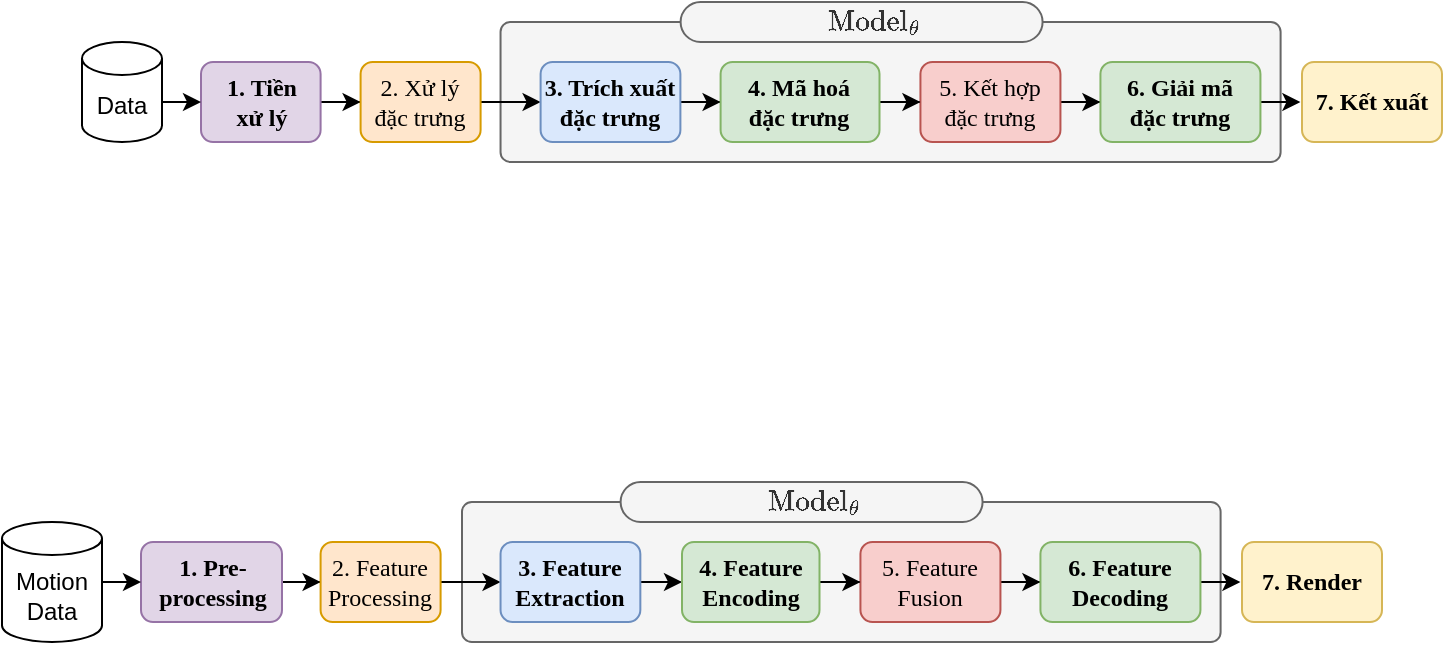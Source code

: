 <mxfile version="25.0.2">
  <diagram name="Page-1" id="_gRGWOFDqU3hSQWJzQTY">
    <mxGraphModel dx="1012" dy="1805" grid="1" gridSize="10" guides="1" tooltips="1" connect="1" arrows="1" fold="1" page="1" pageScale="1" pageWidth="850" pageHeight="1100" background="none" math="1" shadow="0">
      <root>
        <mxCell id="0" />
        <mxCell id="1" parent="0" />
        <mxCell id="0vuY_zB4OoL36OcjDB_b-94" value="" style="rounded=1;whiteSpace=wrap;html=1;arcSize=7;fillColor=#f5f5f5;fontColor=#333333;strokeColor=#666666;" parent="1" vertex="1">
          <mxGeometry x="319.27" y="-1030" width="390.03" height="70" as="geometry" />
        </mxCell>
        <mxCell id="SLpwjg63hdyZRQU6lq9K-11" style="edgeStyle=orthogonalEdgeStyle;rounded=0;orthogonalLoop=1;jettySize=auto;html=1;entryX=0;entryY=0.5;entryDx=0;entryDy=0;" parent="1" source="SLpwjg63hdyZRQU6lq9K-1" target="SLpwjg63hdyZRQU6lq9K-2" edge="1">
          <mxGeometry relative="1" as="geometry" />
        </mxCell>
        <mxCell id="SLpwjg63hdyZRQU6lq9K-1" value="&lt;span&gt;1. Tiền&lt;/span&gt;&lt;div&gt;&lt;span&gt;xử lý&lt;/span&gt;&lt;/div&gt;" style="rounded=1;whiteSpace=wrap;html=1;fillColor=#e1d5e7;strokeColor=#9673a6;fontFamily=SVN-Segoe UI;fontStyle=1" parent="1" vertex="1">
          <mxGeometry x="169.5" y="-1010" width="59.8" height="40" as="geometry" />
        </mxCell>
        <mxCell id="SLpwjg63hdyZRQU6lq9K-12" style="edgeStyle=orthogonalEdgeStyle;rounded=0;orthogonalLoop=1;jettySize=auto;html=1;" parent="1" source="SLpwjg63hdyZRQU6lq9K-2" target="SLpwjg63hdyZRQU6lq9K-10" edge="1">
          <mxGeometry relative="1" as="geometry" />
        </mxCell>
        <mxCell id="SLpwjg63hdyZRQU6lq9K-2" value="2. Xử lý&lt;div&gt;đặc trưng&lt;/div&gt;" style="rounded=1;whiteSpace=wrap;html=1;fillColor=#ffe6cc;strokeColor=#d79b00;fontFamily=SVN-Segoe UI;" parent="1" vertex="1">
          <mxGeometry x="249.3" y="-1010" width="60" height="40" as="geometry" />
        </mxCell>
        <mxCell id="SLpwjg63hdyZRQU6lq9K-25" style="edgeStyle=orthogonalEdgeStyle;rounded=0;orthogonalLoop=1;jettySize=auto;html=1;" parent="1" source="SLpwjg63hdyZRQU6lq9K-10" target="SLpwjg63hdyZRQU6lq9K-16" edge="1">
          <mxGeometry relative="1" as="geometry" />
        </mxCell>
        <mxCell id="SLpwjg63hdyZRQU6lq9K-10" value="&lt;b&gt;3. Trích xuất&lt;/b&gt;&lt;div&gt;&lt;b&gt;đặc trưng&lt;/b&gt;&lt;/div&gt;" style="rounded=1;whiteSpace=wrap;html=1;fillColor=#dae8fc;strokeColor=#6c8ebf;fontFamily=SVN-Segoe UI;" parent="1" vertex="1">
          <mxGeometry x="339.3" y="-1010" width="69.9" height="40" as="geometry" />
        </mxCell>
        <mxCell id="SLpwjg63hdyZRQU6lq9K-27" style="edgeStyle=orthogonalEdgeStyle;rounded=0;orthogonalLoop=1;jettySize=auto;html=1;entryX=0;entryY=0.5;entryDx=0;entryDy=0;" parent="1" source="SLpwjg63hdyZRQU6lq9K-15" target="SLpwjg63hdyZRQU6lq9K-17" edge="1">
          <mxGeometry relative="1" as="geometry" />
        </mxCell>
        <mxCell id="SLpwjg63hdyZRQU6lq9K-15" value="5. Kết hợp&lt;div&gt;đặc trưng&lt;/div&gt;" style="rounded=1;whiteSpace=wrap;html=1;fillColor=#f8cecc;strokeColor=#b85450;fontFamily=SVN-Segoe UI;" parent="1" vertex="1">
          <mxGeometry x="529.22" y="-1010" width="70" height="40" as="geometry" />
        </mxCell>
        <mxCell id="SLpwjg63hdyZRQU6lq9K-36" style="edgeStyle=orthogonalEdgeStyle;rounded=0;orthogonalLoop=1;jettySize=auto;html=1;entryX=0;entryY=0.5;entryDx=0;entryDy=0;" parent="1" source="SLpwjg63hdyZRQU6lq9K-16" target="SLpwjg63hdyZRQU6lq9K-15" edge="1">
          <mxGeometry relative="1" as="geometry" />
        </mxCell>
        <mxCell id="SLpwjg63hdyZRQU6lq9K-16" value="&lt;b&gt;4. Mã hoá&lt;/b&gt;&lt;div&gt;&lt;b&gt;đặc trưng&lt;/b&gt;&lt;/div&gt;" style="rounded=1;whiteSpace=wrap;html=1;fillColor=#d5e8d4;strokeColor=#82b366;fontFamily=SVN-Segoe UI;" parent="1" vertex="1">
          <mxGeometry x="429.3" y="-1010" width="79.45" height="40" as="geometry" />
        </mxCell>
        <mxCell id="SLpwjg63hdyZRQU6lq9K-42" style="edgeStyle=orthogonalEdgeStyle;rounded=0;orthogonalLoop=1;jettySize=auto;html=1;entryX=0;entryY=0.5;entryDx=0;entryDy=0;" parent="1" source="SLpwjg63hdyZRQU6lq9K-17" edge="1">
          <mxGeometry relative="1" as="geometry">
            <mxPoint x="719.3" y="-990" as="targetPoint" />
          </mxGeometry>
        </mxCell>
        <mxCell id="SLpwjg63hdyZRQU6lq9K-17" value="&lt;b&gt;6. Giải mã&lt;/b&gt;&lt;div&gt;&lt;b&gt;đặc trưng&lt;/b&gt;&lt;/div&gt;" style="rounded=1;whiteSpace=wrap;html=1;fillColor=#d5e8d4;strokeColor=#82b366;fontFamily=SVN-Segoe UI;" parent="1" vertex="1">
          <mxGeometry x="619.22" y="-1010" width="80" height="40" as="geometry" />
        </mxCell>
        <mxCell id="SLpwjg63hdyZRQU6lq9K-28" value="$$\text{Model}_\theta$$" style="rounded=1;whiteSpace=wrap;html=1;fillColor=#f5f5f5;strokeColor=#666666;fontFamily=Segoe UI;fontStyle=1;align=center;spacingLeft=14;fontColor=#333333;arcSize=50;" parent="1" vertex="1">
          <mxGeometry x="409.3" y="-1040" width="181" height="20" as="geometry" />
        </mxCell>
        <mxCell id="SLpwjg63hdyZRQU6lq9K-40" style="edgeStyle=orthogonalEdgeStyle;rounded=0;orthogonalLoop=1;jettySize=auto;html=1;entryX=0;entryY=0.5;entryDx=0;entryDy=0;" parent="1" target="SLpwjg63hdyZRQU6lq9K-1" edge="1">
          <mxGeometry relative="1" as="geometry">
            <mxPoint x="147.3" y="-990" as="sourcePoint" />
          </mxGeometry>
        </mxCell>
        <mxCell id="SLpwjg63hdyZRQU6lq9K-45" value="Data" style="shape=cylinder3;whiteSpace=wrap;html=1;boundedLbl=1;backgroundOutline=1;size=8.25;" parent="1" vertex="1">
          <mxGeometry x="110" y="-1020" width="40" height="50" as="geometry" />
        </mxCell>
        <mxCell id="3hiLGepuwi-zIb3yEwfn-1" value="&lt;b&gt;7. Kết xuất&lt;/b&gt;" style="rounded=1;whiteSpace=wrap;html=1;fillColor=#fff2cc;strokeColor=#d6b656;fontFamily=SVN-Segoe UI;" parent="1" vertex="1">
          <mxGeometry x="720" y="-1010" width="70" height="40" as="geometry" />
        </mxCell>
        <mxCell id="xUzlDY0JbddEg6sj9snX-1" value="" style="rounded=1;whiteSpace=wrap;html=1;arcSize=7;fillColor=#f5f5f5;fontColor=#333333;strokeColor=#666666;" vertex="1" parent="1">
          <mxGeometry x="300" y="-790" width="379.3" height="70" as="geometry" />
        </mxCell>
        <mxCell id="xUzlDY0JbddEg6sj9snX-2" style="edgeStyle=orthogonalEdgeStyle;rounded=0;orthogonalLoop=1;jettySize=auto;html=1;entryX=0;entryY=0.5;entryDx=0;entryDy=0;" edge="1" parent="1" source="xUzlDY0JbddEg6sj9snX-3" target="xUzlDY0JbddEg6sj9snX-5">
          <mxGeometry relative="1" as="geometry" />
        </mxCell>
        <mxCell id="xUzlDY0JbddEg6sj9snX-3" value="&lt;span&gt;1.&amp;nbsp;&lt;/span&gt;Pre-processing" style="rounded=1;whiteSpace=wrap;html=1;fillColor=#e1d5e7;strokeColor=#9673a6;fontFamily=SVN-Segoe UI;fontStyle=1" vertex="1" parent="1">
          <mxGeometry x="139.5" y="-770" width="70.5" height="40" as="geometry" />
        </mxCell>
        <mxCell id="xUzlDY0JbddEg6sj9snX-4" style="edgeStyle=orthogonalEdgeStyle;rounded=0;orthogonalLoop=1;jettySize=auto;html=1;" edge="1" parent="1" source="xUzlDY0JbddEg6sj9snX-5" target="xUzlDY0JbddEg6sj9snX-7">
          <mxGeometry relative="1" as="geometry" />
        </mxCell>
        <mxCell id="xUzlDY0JbddEg6sj9snX-5" value="2. Feature Processing" style="rounded=1;whiteSpace=wrap;html=1;fillColor=#ffe6cc;strokeColor=#d79b00;fontFamily=SVN-Segoe UI;" vertex="1" parent="1">
          <mxGeometry x="229.3" y="-770" width="60" height="40" as="geometry" />
        </mxCell>
        <mxCell id="xUzlDY0JbddEg6sj9snX-6" style="edgeStyle=orthogonalEdgeStyle;rounded=0;orthogonalLoop=1;jettySize=auto;html=1;" edge="1" parent="1" source="xUzlDY0JbddEg6sj9snX-7" target="xUzlDY0JbddEg6sj9snX-11">
          <mxGeometry relative="1" as="geometry" />
        </mxCell>
        <mxCell id="xUzlDY0JbddEg6sj9snX-7" value="&lt;b&gt;3.&amp;nbsp;Feature Extraction&lt;/b&gt;" style="rounded=1;whiteSpace=wrap;html=1;fillColor=#dae8fc;strokeColor=#6c8ebf;fontFamily=SVN-Segoe UI;" vertex="1" parent="1">
          <mxGeometry x="319.27" y="-770" width="69.9" height="40" as="geometry" />
        </mxCell>
        <mxCell id="xUzlDY0JbddEg6sj9snX-8" style="edgeStyle=orthogonalEdgeStyle;rounded=0;orthogonalLoop=1;jettySize=auto;html=1;entryX=0;entryY=0.5;entryDx=0;entryDy=0;" edge="1" parent="1" source="xUzlDY0JbddEg6sj9snX-9" target="xUzlDY0JbddEg6sj9snX-13">
          <mxGeometry relative="1" as="geometry" />
        </mxCell>
        <mxCell id="xUzlDY0JbddEg6sj9snX-9" value="5. Feature Fusion" style="rounded=1;whiteSpace=wrap;html=1;fillColor=#f8cecc;strokeColor=#b85450;fontFamily=SVN-Segoe UI;" vertex="1" parent="1">
          <mxGeometry x="499.22" y="-770" width="70" height="40" as="geometry" />
        </mxCell>
        <mxCell id="xUzlDY0JbddEg6sj9snX-10" style="edgeStyle=orthogonalEdgeStyle;rounded=0;orthogonalLoop=1;jettySize=auto;html=1;entryX=0;entryY=0.5;entryDx=0;entryDy=0;" edge="1" parent="1" source="xUzlDY0JbddEg6sj9snX-11" target="xUzlDY0JbddEg6sj9snX-9">
          <mxGeometry relative="1" as="geometry" />
        </mxCell>
        <mxCell id="xUzlDY0JbddEg6sj9snX-11" value="&lt;b&gt;4.&amp;nbsp;Feature Encoding&lt;/b&gt;" style="rounded=1;whiteSpace=wrap;html=1;fillColor=#d5e8d4;strokeColor=#82b366;fontFamily=SVN-Segoe UI;" vertex="1" parent="1">
          <mxGeometry x="410" y="-770" width="68.75" height="40" as="geometry" />
        </mxCell>
        <mxCell id="xUzlDY0JbddEg6sj9snX-12" style="edgeStyle=orthogonalEdgeStyle;rounded=0;orthogonalLoop=1;jettySize=auto;html=1;entryX=0;entryY=0.5;entryDx=0;entryDy=0;" edge="1" parent="1" source="xUzlDY0JbddEg6sj9snX-13">
          <mxGeometry relative="1" as="geometry">
            <mxPoint x="689.3" y="-750" as="targetPoint" />
          </mxGeometry>
        </mxCell>
        <mxCell id="xUzlDY0JbddEg6sj9snX-13" value="&lt;b&gt;6. Feature Decoding&lt;/b&gt;" style="rounded=1;whiteSpace=wrap;html=1;fillColor=#d5e8d4;strokeColor=#82b366;fontFamily=SVN-Segoe UI;" vertex="1" parent="1">
          <mxGeometry x="589.22" y="-770" width="80" height="40" as="geometry" />
        </mxCell>
        <mxCell id="xUzlDY0JbddEg6sj9snX-14" value="$$\text{Model}_\theta$$" style="rounded=1;whiteSpace=wrap;html=1;fillColor=#f5f5f5;strokeColor=#666666;fontFamily=Segoe UI;fontStyle=1;align=center;spacingLeft=14;fontColor=#333333;arcSize=50;" vertex="1" parent="1">
          <mxGeometry x="379.3" y="-800" width="181" height="20" as="geometry" />
        </mxCell>
        <mxCell id="xUzlDY0JbddEg6sj9snX-15" style="edgeStyle=orthogonalEdgeStyle;rounded=0;orthogonalLoop=1;jettySize=auto;html=1;entryX=0;entryY=0.5;entryDx=0;entryDy=0;" edge="1" parent="1" target="xUzlDY0JbddEg6sj9snX-3">
          <mxGeometry relative="1" as="geometry">
            <mxPoint x="117.3" y="-750" as="sourcePoint" />
          </mxGeometry>
        </mxCell>
        <mxCell id="xUzlDY0JbddEg6sj9snX-16" value="Motion&lt;div&gt;Data&lt;/div&gt;" style="shape=cylinder3;whiteSpace=wrap;html=1;boundedLbl=1;backgroundOutline=1;size=8.25;align=center;" vertex="1" parent="1">
          <mxGeometry x="70" y="-780" width="50" height="60" as="geometry" />
        </mxCell>
        <mxCell id="xUzlDY0JbddEg6sj9snX-17" value="&lt;b&gt;7. Render&lt;/b&gt;" style="rounded=1;whiteSpace=wrap;html=1;fillColor=#fff2cc;strokeColor=#d6b656;fontFamily=SVN-Segoe UI;" vertex="1" parent="1">
          <mxGeometry x="690" y="-770" width="70" height="40" as="geometry" />
        </mxCell>
      </root>
    </mxGraphModel>
  </diagram>
</mxfile>

